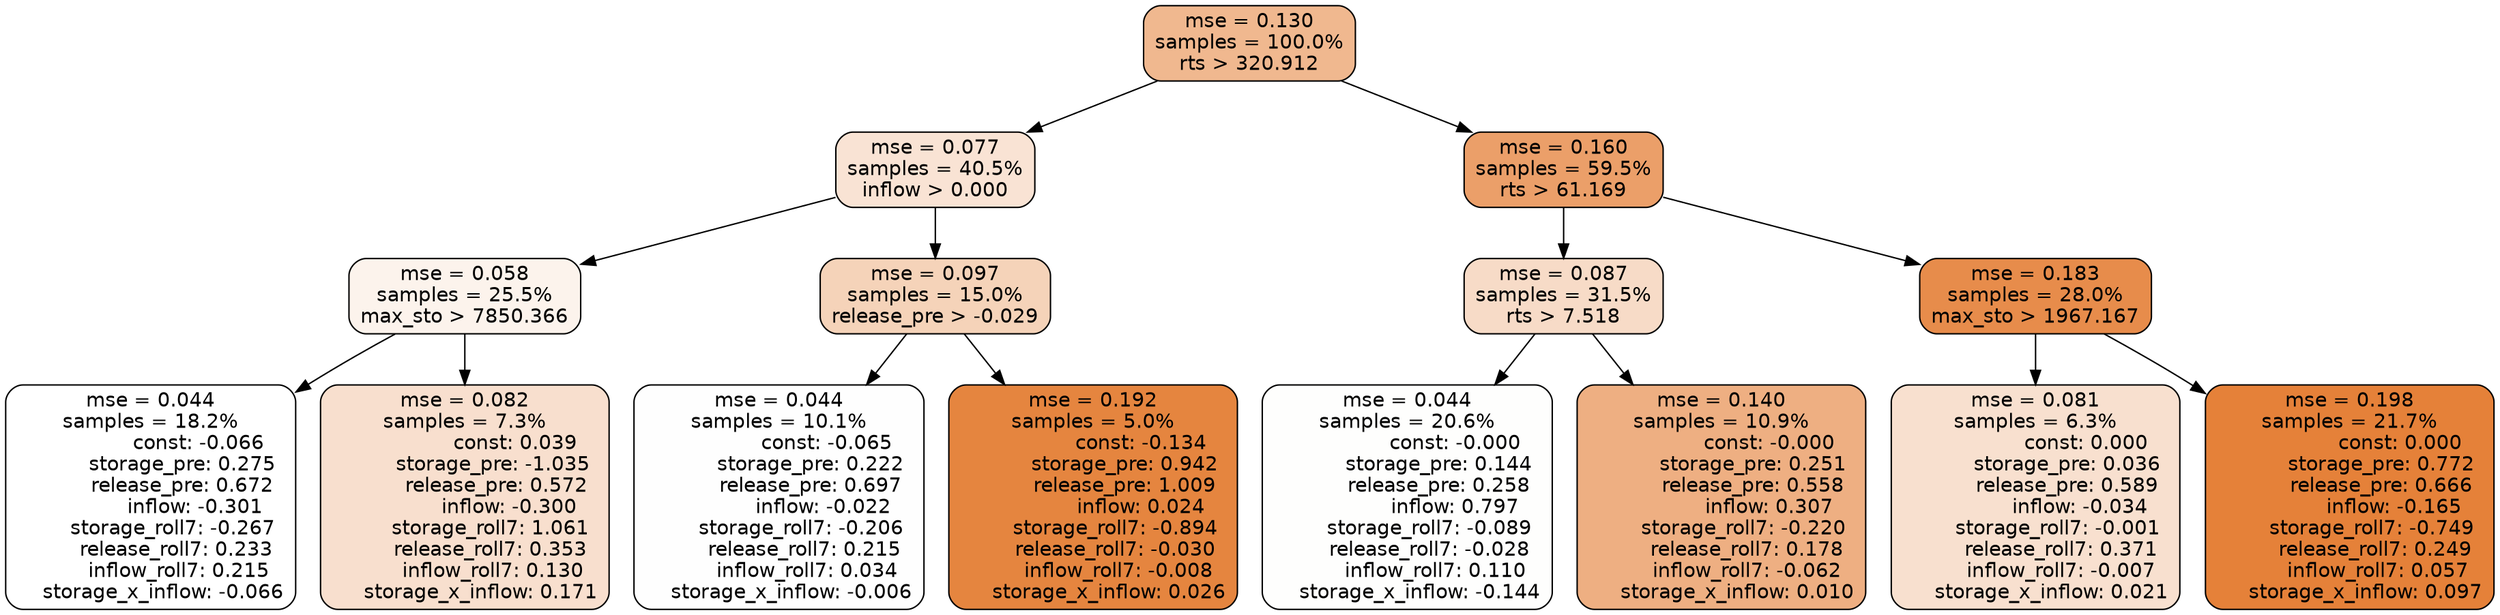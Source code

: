 digraph tree {
node [shape=rectangle, style="filled, rounded", color="black", fontname=helvetica] ;
edge [fontname=helvetica] ;
	"0" [label="mse = 0.130
samples = 100.0%
rts > 320.912", fillcolor="#f0b88f"]
	"8" [label="mse = 0.077
samples = 40.5%
inflow > 0.000", fillcolor="#f9e3d4"]
	"1" [label="mse = 0.160
samples = 59.5%
rts > 61.169", fillcolor="#eb9f69"]
	"9" [label="mse = 0.058
samples = 25.5%
max_sto > 7850.366", fillcolor="#fcf3ec"]
	"12" [label="mse = 0.097
samples = 15.0%
release_pre > -0.029", fillcolor="#f5d3b9"]
	"2" [label="mse = 0.087
samples = 31.5%
rts > 7.518", fillcolor="#f7dbc7"]
	"5" [label="mse = 0.183
samples = 28.0%
max_sto > 1967.167", fillcolor="#e78c4b"]
	"10" [label="mse = 0.044
samples = 18.2%
               const: -0.066
          storage_pre: 0.275
          release_pre: 0.672
              inflow: -0.301
       storage_roll7: -0.267
        release_roll7: 0.233
         inflow_roll7: 0.215
    storage_x_inflow: -0.066", fillcolor="#ffffff"]
	"11" [label="mse = 0.082
samples = 7.3%
                const: 0.039
         storage_pre: -1.035
          release_pre: 0.572
              inflow: -0.300
        storage_roll7: 1.061
        release_roll7: 0.353
         inflow_roll7: 0.130
     storage_x_inflow: 0.171", fillcolor="#f8dfce"]
	"13" [label="mse = 0.044
samples = 10.1%
               const: -0.065
          storage_pre: 0.222
          release_pre: 0.697
              inflow: -0.022
       storage_roll7: -0.206
        release_roll7: 0.215
         inflow_roll7: 0.034
    storage_x_inflow: -0.006", fillcolor="#fefefe"]
	"14" [label="mse = 0.192
samples = 5.0%
               const: -0.134
          storage_pre: 0.942
          release_pre: 1.009
               inflow: 0.024
       storage_roll7: -0.894
       release_roll7: -0.030
        inflow_roll7: -0.008
     storage_x_inflow: 0.026", fillcolor="#e5853f"]
	"3" [label="mse = 0.044
samples = 20.6%
               const: -0.000
          storage_pre: 0.144
          release_pre: 0.258
               inflow: 0.797
       storage_roll7: -0.089
       release_roll7: -0.028
         inflow_roll7: 0.110
    storage_x_inflow: -0.144", fillcolor="#fefefd"]
	"4" [label="mse = 0.140
samples = 10.9%
               const: -0.000
          storage_pre: 0.251
          release_pre: 0.558
               inflow: 0.307
       storage_roll7: -0.220
        release_roll7: 0.178
        inflow_roll7: -0.062
     storage_x_inflow: 0.010", fillcolor="#eeaf82"]
	"7" [label="mse = 0.081
samples = 6.3%
                const: 0.000
          storage_pre: 0.036
          release_pre: 0.589
              inflow: -0.034
       storage_roll7: -0.001
        release_roll7: 0.371
        inflow_roll7: -0.007
     storage_x_inflow: 0.021", fillcolor="#f8e0cf"]
	"6" [label="mse = 0.198
samples = 21.7%
                const: 0.000
          storage_pre: 0.772
          release_pre: 0.666
              inflow: -0.165
       storage_roll7: -0.749
        release_roll7: 0.249
         inflow_roll7: 0.057
     storage_x_inflow: 0.097", fillcolor="#e58139"]

	"0" -> "1"
	"0" -> "8"
	"8" -> "9"
	"8" -> "12"
	"1" -> "2"
	"1" -> "5"
	"9" -> "10"
	"9" -> "11"
	"12" -> "13"
	"12" -> "14"
	"2" -> "3"
	"2" -> "4"
	"5" -> "6"
	"5" -> "7"
}
